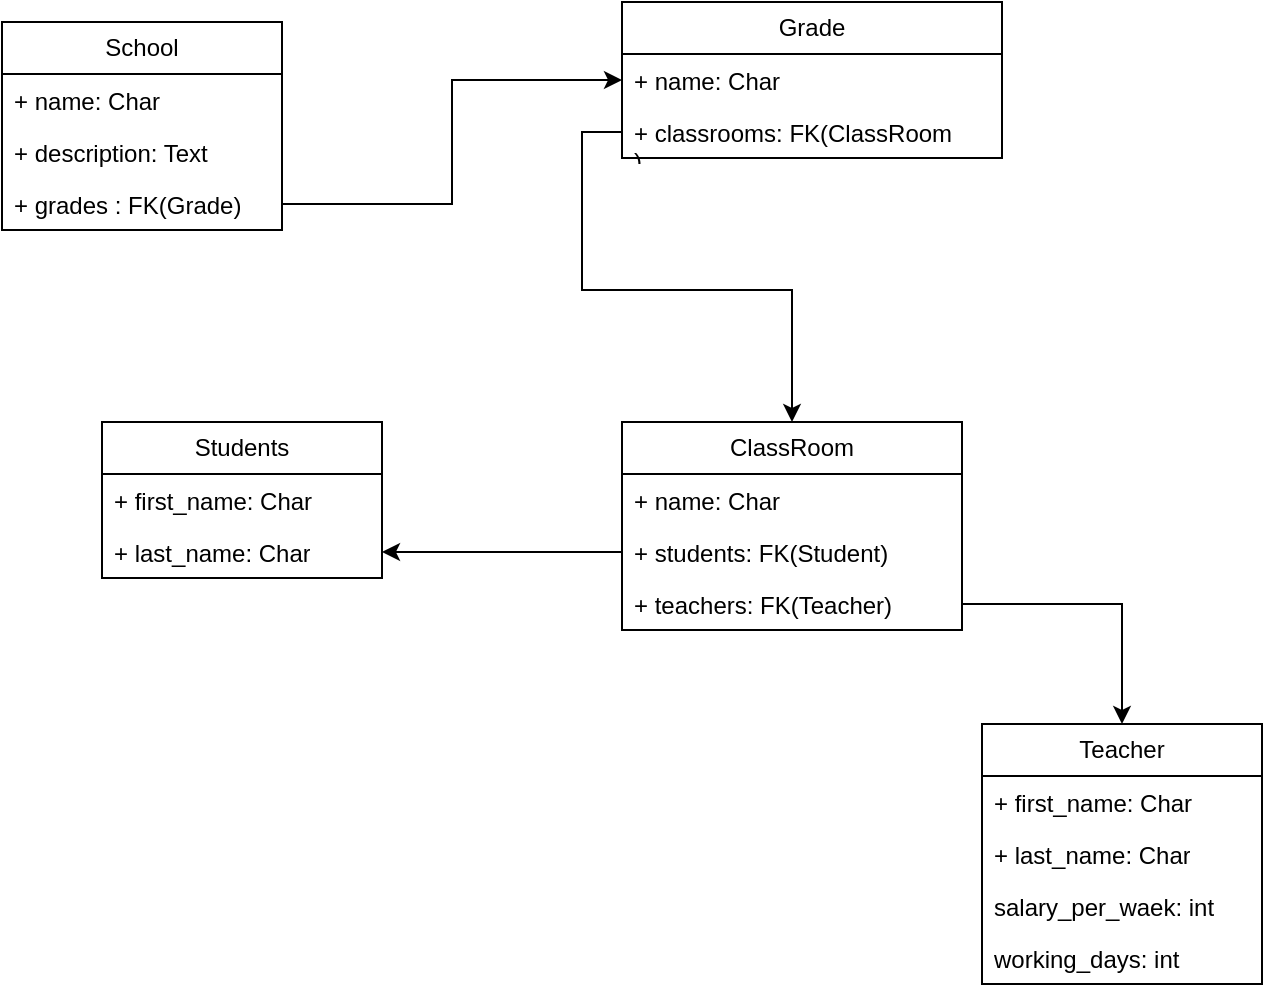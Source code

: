 <mxfile version="24.7.17">
  <diagram name="Page-1" id="4JEHYY-r7kARy0x_aL2q">
    <mxGraphModel dx="1050" dy="629" grid="1" gridSize="10" guides="1" tooltips="1" connect="1" arrows="1" fold="1" page="1" pageScale="1" pageWidth="850" pageHeight="1100" math="0" shadow="0">
      <root>
        <mxCell id="0" />
        <mxCell id="1" parent="0" />
        <mxCell id="u65lRFhlDY3gcN8EDKc6-2" value="School" style="swimlane;fontStyle=0;childLayout=stackLayout;horizontal=1;startSize=26;fillColor=none;horizontalStack=0;resizeParent=1;resizeParentMax=0;resizeLast=0;collapsible=1;marginBottom=0;whiteSpace=wrap;html=1;" vertex="1" parent="1">
          <mxGeometry x="200" y="160" width="140" height="104" as="geometry" />
        </mxCell>
        <mxCell id="u65lRFhlDY3gcN8EDKc6-3" value="+ name: Char" style="text;strokeColor=none;fillColor=none;align=left;verticalAlign=top;spacingLeft=4;spacingRight=4;overflow=hidden;rotatable=0;points=[[0,0.5],[1,0.5]];portConstraint=eastwest;whiteSpace=wrap;html=1;" vertex="1" parent="u65lRFhlDY3gcN8EDKc6-2">
          <mxGeometry y="26" width="140" height="26" as="geometry" />
        </mxCell>
        <mxCell id="u65lRFhlDY3gcN8EDKc6-4" value="+ description: Text&lt;div&gt;&lt;br&gt;&lt;/div&gt;" style="text;strokeColor=none;fillColor=none;align=left;verticalAlign=top;spacingLeft=4;spacingRight=4;overflow=hidden;rotatable=0;points=[[0,0.5],[1,0.5]];portConstraint=eastwest;whiteSpace=wrap;html=1;" vertex="1" parent="u65lRFhlDY3gcN8EDKc6-2">
          <mxGeometry y="52" width="140" height="26" as="geometry" />
        </mxCell>
        <mxCell id="u65lRFhlDY3gcN8EDKc6-5" value="+ grades : FK(Grade)" style="text;strokeColor=none;fillColor=none;align=left;verticalAlign=top;spacingLeft=4;spacingRight=4;overflow=hidden;rotatable=0;points=[[0,0.5],[1,0.5]];portConstraint=eastwest;whiteSpace=wrap;html=1;" vertex="1" parent="u65lRFhlDY3gcN8EDKc6-2">
          <mxGeometry y="78" width="140" height="26" as="geometry" />
        </mxCell>
        <mxCell id="u65lRFhlDY3gcN8EDKc6-6" value="Grade" style="swimlane;fontStyle=0;childLayout=stackLayout;horizontal=1;startSize=26;fillColor=none;horizontalStack=0;resizeParent=1;resizeParentMax=0;resizeLast=0;collapsible=1;marginBottom=0;whiteSpace=wrap;html=1;" vertex="1" parent="1">
          <mxGeometry x="510" y="150" width="190" height="78" as="geometry" />
        </mxCell>
        <mxCell id="u65lRFhlDY3gcN8EDKc6-7" value="+ name: Char" style="text;strokeColor=none;fillColor=none;align=left;verticalAlign=top;spacingLeft=4;spacingRight=4;overflow=hidden;rotatable=0;points=[[0,0.5],[1,0.5]];portConstraint=eastwest;whiteSpace=wrap;html=1;" vertex="1" parent="u65lRFhlDY3gcN8EDKc6-6">
          <mxGeometry y="26" width="190" height="26" as="geometry" />
        </mxCell>
        <mxCell id="u65lRFhlDY3gcN8EDKc6-8" value="+ classrooms: FK(ClassRoom&lt;div&gt;)&amp;nbsp;&lt;div&gt;&lt;br&gt;&lt;/div&gt;&lt;/div&gt;" style="text;strokeColor=none;fillColor=none;align=left;verticalAlign=top;spacingLeft=4;spacingRight=4;overflow=hidden;rotatable=0;points=[[0,0.5],[1,0.5]];portConstraint=eastwest;whiteSpace=wrap;html=1;" vertex="1" parent="u65lRFhlDY3gcN8EDKc6-6">
          <mxGeometry y="52" width="190" height="26" as="geometry" />
        </mxCell>
        <mxCell id="u65lRFhlDY3gcN8EDKc6-10" style="edgeStyle=orthogonalEdgeStyle;rounded=0;orthogonalLoop=1;jettySize=auto;html=1;entryX=0;entryY=0.5;entryDx=0;entryDy=0;" edge="1" parent="1" source="u65lRFhlDY3gcN8EDKc6-5" target="u65lRFhlDY3gcN8EDKc6-7">
          <mxGeometry relative="1" as="geometry" />
        </mxCell>
        <mxCell id="u65lRFhlDY3gcN8EDKc6-11" value="ClassRoom" style="swimlane;fontStyle=0;childLayout=stackLayout;horizontal=1;startSize=26;fillColor=none;horizontalStack=0;resizeParent=1;resizeParentMax=0;resizeLast=0;collapsible=1;marginBottom=0;whiteSpace=wrap;html=1;" vertex="1" parent="1">
          <mxGeometry x="510" y="360" width="170" height="104" as="geometry" />
        </mxCell>
        <mxCell id="u65lRFhlDY3gcN8EDKc6-12" value="+ name: Char" style="text;strokeColor=none;fillColor=none;align=left;verticalAlign=top;spacingLeft=4;spacingRight=4;overflow=hidden;rotatable=0;points=[[0,0.5],[1,0.5]];portConstraint=eastwest;whiteSpace=wrap;html=1;" vertex="1" parent="u65lRFhlDY3gcN8EDKc6-11">
          <mxGeometry y="26" width="170" height="26" as="geometry" />
        </mxCell>
        <mxCell id="u65lRFhlDY3gcN8EDKc6-13" value="+ students: FK(Student)&amp;nbsp;&lt;div&gt;&lt;br&gt;&lt;/div&gt;" style="text;strokeColor=none;fillColor=none;align=left;verticalAlign=top;spacingLeft=4;spacingRight=4;overflow=hidden;rotatable=0;points=[[0,0.5],[1,0.5]];portConstraint=eastwest;whiteSpace=wrap;html=1;" vertex="1" parent="u65lRFhlDY3gcN8EDKc6-11">
          <mxGeometry y="52" width="170" height="26" as="geometry" />
        </mxCell>
        <mxCell id="u65lRFhlDY3gcN8EDKc6-17" value="+ teachers: FK(Teacher)&amp;nbsp;&lt;div&gt;&lt;br&gt;&lt;/div&gt;" style="text;strokeColor=none;fillColor=none;align=left;verticalAlign=top;spacingLeft=4;spacingRight=4;overflow=hidden;rotatable=0;points=[[0,0.5],[1,0.5]];portConstraint=eastwest;whiteSpace=wrap;html=1;" vertex="1" parent="u65lRFhlDY3gcN8EDKc6-11">
          <mxGeometry y="78" width="170" height="26" as="geometry" />
        </mxCell>
        <mxCell id="u65lRFhlDY3gcN8EDKc6-22" value="Students" style="swimlane;fontStyle=0;childLayout=stackLayout;horizontal=1;startSize=26;fillColor=none;horizontalStack=0;resizeParent=1;resizeParentMax=0;resizeLast=0;collapsible=1;marginBottom=0;whiteSpace=wrap;html=1;" vertex="1" parent="1">
          <mxGeometry x="250" y="360" width="140" height="78" as="geometry" />
        </mxCell>
        <mxCell id="u65lRFhlDY3gcN8EDKc6-33" value="+ first_name: Char" style="text;strokeColor=none;fillColor=none;align=left;verticalAlign=top;spacingLeft=4;spacingRight=4;overflow=hidden;rotatable=0;points=[[0,0.5],[1,0.5]];portConstraint=eastwest;whiteSpace=wrap;html=1;" vertex="1" parent="u65lRFhlDY3gcN8EDKc6-22">
          <mxGeometry y="26" width="140" height="26" as="geometry" />
        </mxCell>
        <mxCell id="u65lRFhlDY3gcN8EDKc6-23" value="+ last_name: Char" style="text;strokeColor=none;fillColor=none;align=left;verticalAlign=top;spacingLeft=4;spacingRight=4;overflow=hidden;rotatable=0;points=[[0,0.5],[1,0.5]];portConstraint=eastwest;whiteSpace=wrap;html=1;" vertex="1" parent="u65lRFhlDY3gcN8EDKc6-22">
          <mxGeometry y="52" width="140" height="26" as="geometry" />
        </mxCell>
        <mxCell id="u65lRFhlDY3gcN8EDKc6-26" style="edgeStyle=orthogonalEdgeStyle;rounded=0;orthogonalLoop=1;jettySize=auto;html=1;entryX=1;entryY=0.5;entryDx=0;entryDy=0;" edge="1" parent="1" source="u65lRFhlDY3gcN8EDKc6-13">
          <mxGeometry relative="1" as="geometry">
            <mxPoint x="390" y="425" as="targetPoint" />
          </mxGeometry>
        </mxCell>
        <mxCell id="u65lRFhlDY3gcN8EDKc6-27" style="edgeStyle=orthogonalEdgeStyle;rounded=0;orthogonalLoop=1;jettySize=auto;html=1;entryX=0.5;entryY=0;entryDx=0;entryDy=0;" edge="1" parent="1" source="u65lRFhlDY3gcN8EDKc6-17" target="u65lRFhlDY3gcN8EDKc6-35">
          <mxGeometry relative="1" as="geometry">
            <mxPoint x="760" y="451" as="targetPoint" />
          </mxGeometry>
        </mxCell>
        <mxCell id="u65lRFhlDY3gcN8EDKc6-28" style="edgeStyle=orthogonalEdgeStyle;rounded=0;orthogonalLoop=1;jettySize=auto;html=1;entryX=0.5;entryY=0;entryDx=0;entryDy=0;" edge="1" parent="1" source="u65lRFhlDY3gcN8EDKc6-8" target="u65lRFhlDY3gcN8EDKc6-11">
          <mxGeometry relative="1" as="geometry" />
        </mxCell>
        <mxCell id="u65lRFhlDY3gcN8EDKc6-35" value="Teacher" style="swimlane;fontStyle=0;childLayout=stackLayout;horizontal=1;startSize=26;fillColor=none;horizontalStack=0;resizeParent=1;resizeParentMax=0;resizeLast=0;collapsible=1;marginBottom=0;whiteSpace=wrap;html=1;" vertex="1" parent="1">
          <mxGeometry x="690" y="511" width="140" height="130" as="geometry" />
        </mxCell>
        <mxCell id="u65lRFhlDY3gcN8EDKc6-36" value="+ first_name: Char" style="text;strokeColor=none;fillColor=none;align=left;verticalAlign=top;spacingLeft=4;spacingRight=4;overflow=hidden;rotatable=0;points=[[0,0.5],[1,0.5]];portConstraint=eastwest;whiteSpace=wrap;html=1;" vertex="1" parent="u65lRFhlDY3gcN8EDKc6-35">
          <mxGeometry y="26" width="140" height="26" as="geometry" />
        </mxCell>
        <mxCell id="u65lRFhlDY3gcN8EDKc6-37" value="+ last_name: Char" style="text;strokeColor=none;fillColor=none;align=left;verticalAlign=top;spacingLeft=4;spacingRight=4;overflow=hidden;rotatable=0;points=[[0,0.5],[1,0.5]];portConstraint=eastwest;whiteSpace=wrap;html=1;" vertex="1" parent="u65lRFhlDY3gcN8EDKc6-35">
          <mxGeometry y="52" width="140" height="26" as="geometry" />
        </mxCell>
        <mxCell id="u65lRFhlDY3gcN8EDKc6-38" value="salary_per_waek: int" style="text;strokeColor=none;fillColor=none;align=left;verticalAlign=top;spacingLeft=4;spacingRight=4;overflow=hidden;rotatable=0;points=[[0,0.5],[1,0.5]];portConstraint=eastwest;whiteSpace=wrap;html=1;" vertex="1" parent="u65lRFhlDY3gcN8EDKc6-35">
          <mxGeometry y="78" width="140" height="26" as="geometry" />
        </mxCell>
        <mxCell id="u65lRFhlDY3gcN8EDKc6-39" value="working_days: int" style="text;strokeColor=none;fillColor=none;align=left;verticalAlign=top;spacingLeft=4;spacingRight=4;overflow=hidden;rotatable=0;points=[[0,0.5],[1,0.5]];portConstraint=eastwest;whiteSpace=wrap;html=1;" vertex="1" parent="u65lRFhlDY3gcN8EDKc6-35">
          <mxGeometry y="104" width="140" height="26" as="geometry" />
        </mxCell>
      </root>
    </mxGraphModel>
  </diagram>
</mxfile>
